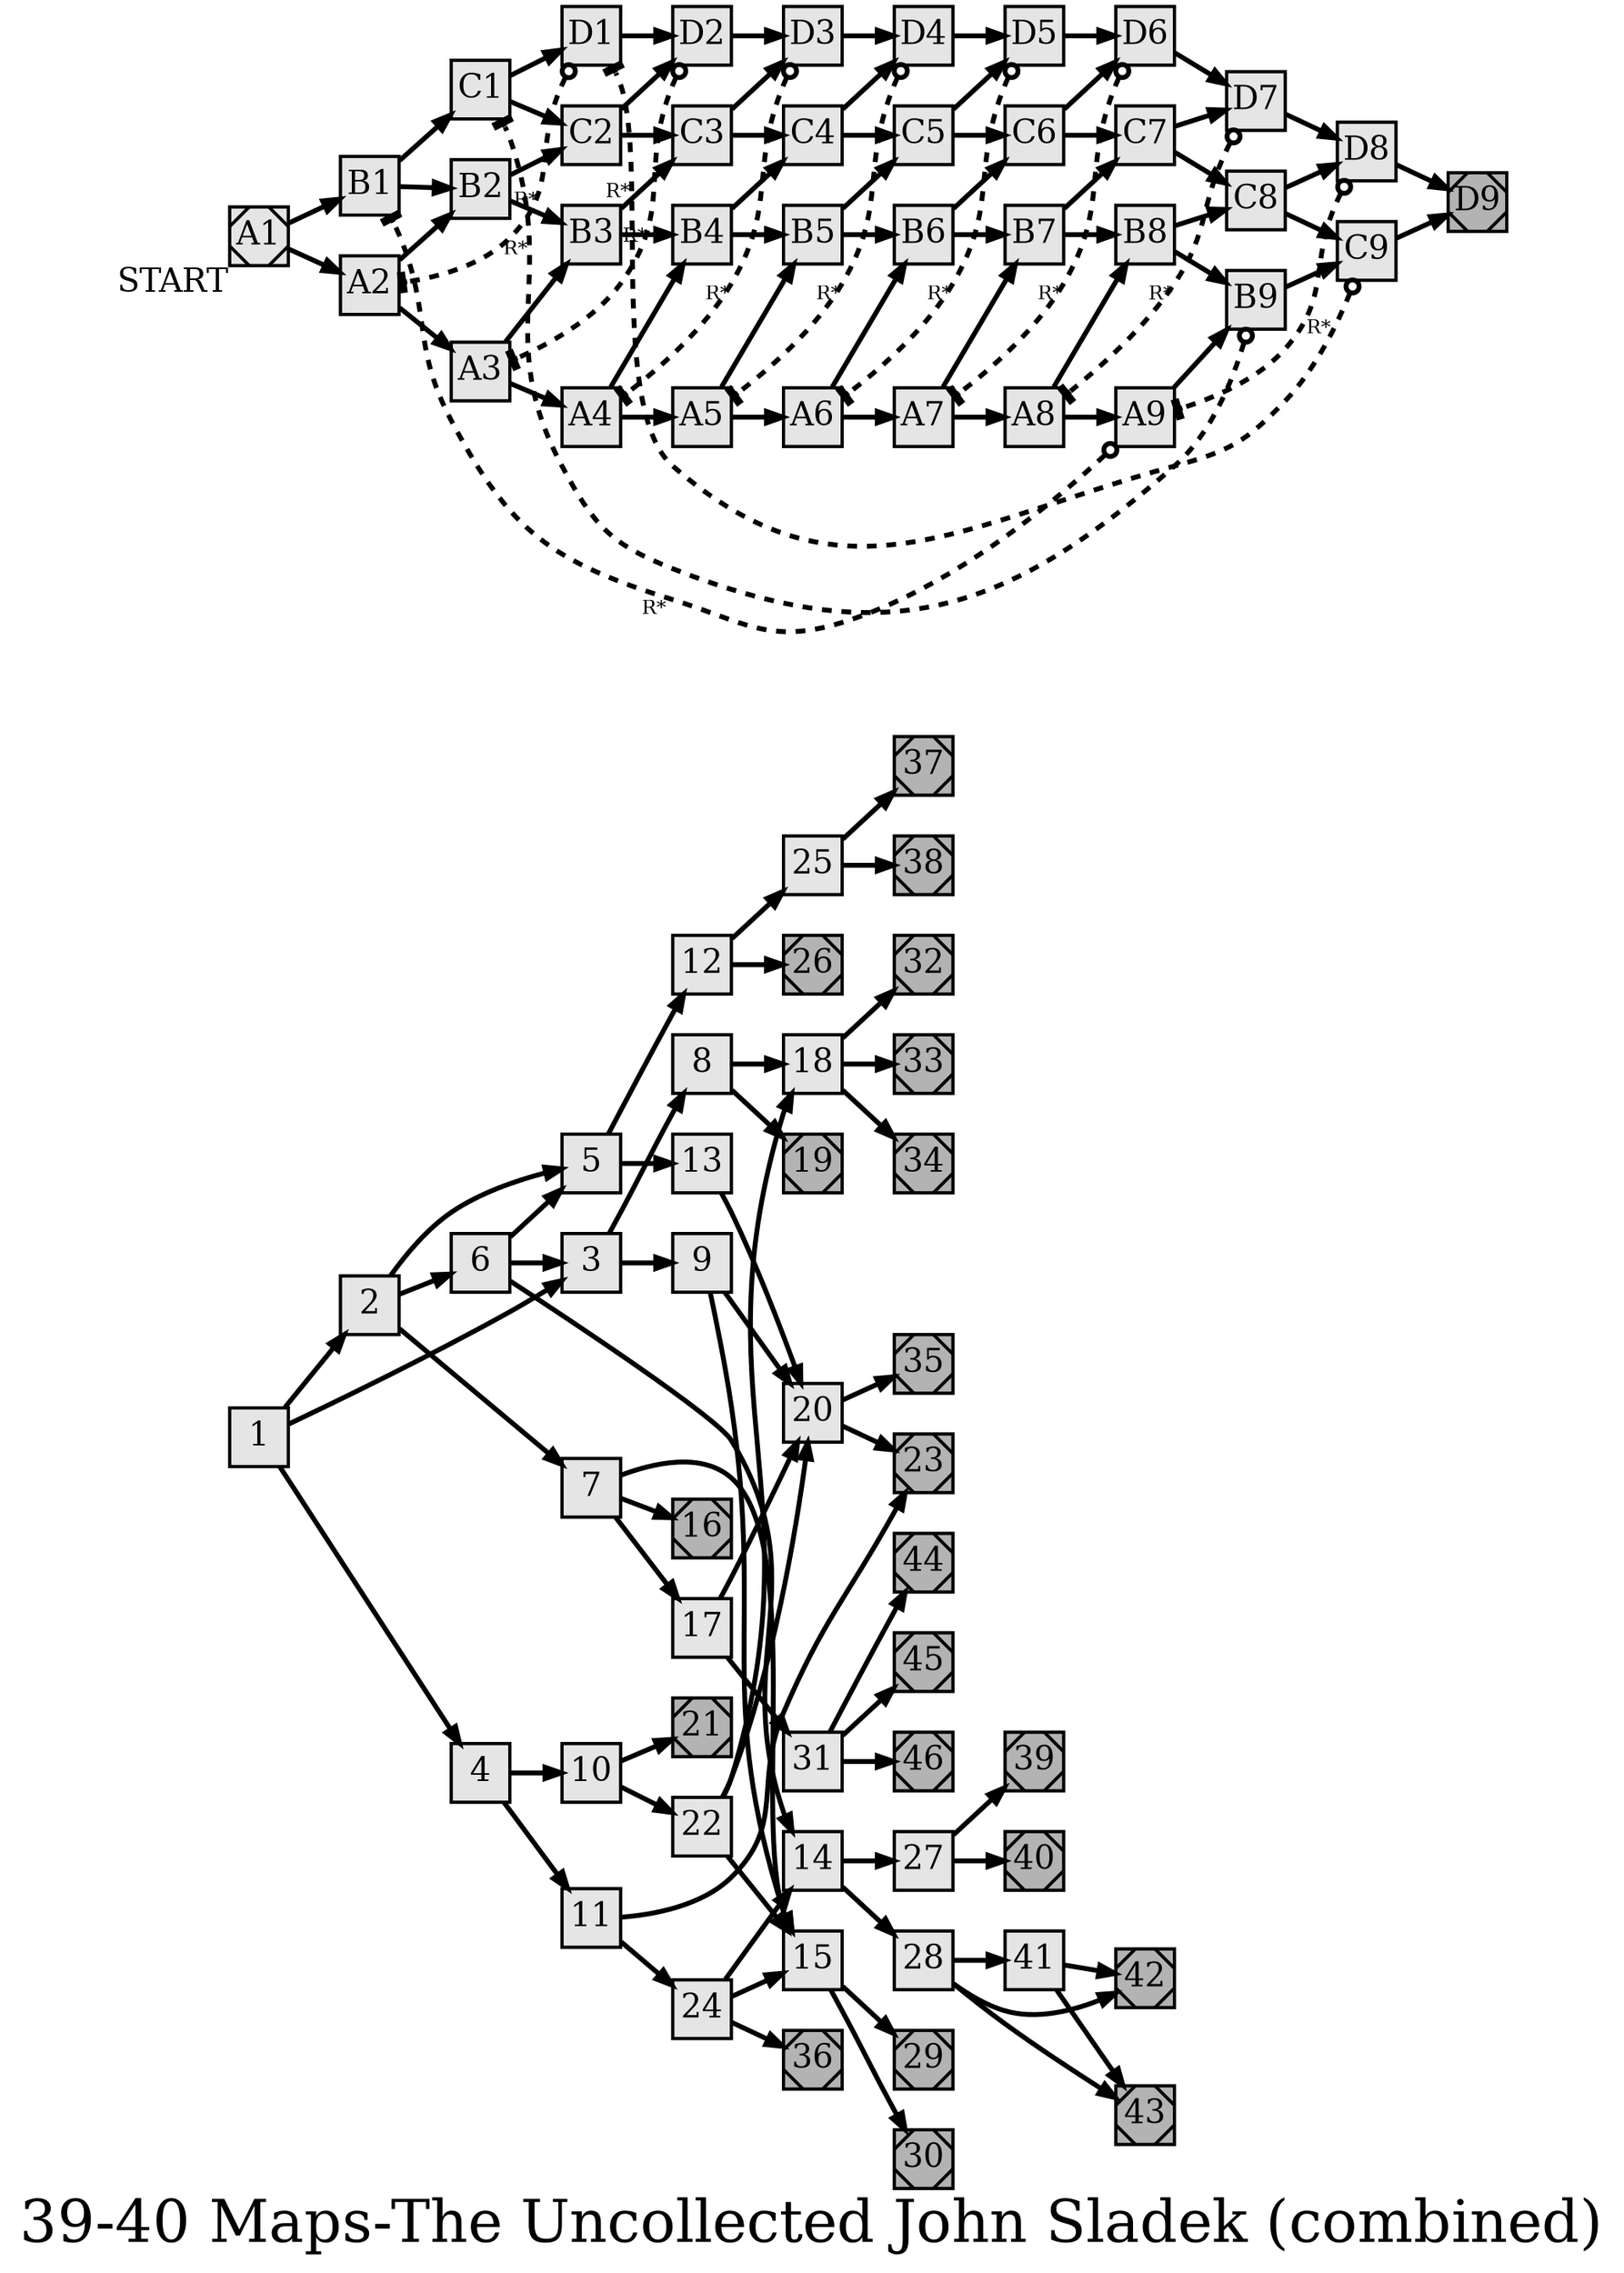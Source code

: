 digraph g{
  graph [ label="39-40 Maps-The Uncollected John Sladek (combined)" rankdir=LR, ordering=out, fontsize=36, nodesep="0.35", ranksep="0.45"];
  node  [shape=rect, penwidth=2, fontsize=20, style=filled, fillcolor=grey90, margin="0,0", labelfloat=true, regular=true, fixedsize=true];
  edge  [labelfloat=true, penwidth=3, fontsize=12];
  // ---;
  // group  : Katz;
  // id     : 39-40;
  // gbid   : 4740;
  // series : Maps-The Uncollected John Sladek;
  // title  : Maps-The Uncollected John Sladek;
  // version: combined;
  // author : John Sladek;
  // credit:;
  // - name : Jeremy Douglass;
  // role : encoder;
  // date : 2017-09-28;
  // - name : Jeremy Douglass;
  // role : editor;
  // date : 2018-04-28;
  // render:;
  // - name   : small;
  // styles : gvStyles-small.txt;
  // engine : dot;
  // comment: >;
  // From gamebooks.org: "This science fiction short story;
  // collection contains two short interactive tales, both written in the late;
  // 1960s. The first, The Lost Nose, is a previously unpublished humor piece;
  // written for the author’s then-girlfriend. The second, Alien Territory, is;
  // reprinted from issue 195 of the New Worlds science fiction magazine.";
  
  // ---;
  
  // From | To | Label;
  
  // The Lost Nose: A Programmed Book (pp3-18);
  // "There are 21 endings. A diagram of the routes is at the end of the book.";
  
  1 -> 2;
  1 -> 3;
  1 -> 4;
  2 -> 5;
  2 -> 6;
  2 -> 7;
  3 -> 8;
  3 -> 9;
  4 -> 10;
  4 -> 11;
  5 -> 12;
  5 -> 13;
  6 -> 5;
  6 -> 3;
  6 -> 14;
  7 -> 15;
  7 -> 16;
  7 -> 17;
  8 -> 18;
  8 -> 19;
  9 -> 20;
  9 -> 15;
  10 -> 21;
  10 -> 22;
  11 -> 23;
  11 -> 24;
  12 -> 25;
  12 -> 26;
  13 -> 20;
  14 -> 27;
  14 -> 28;
  15 -> 29;
  15 -> 30;
  16	[ xlabel="END", shape=Msquare, fontsize=20, fillcolor=grey70, xlabel="" ];
  17 -> 20;
  17 -> 31;
  18 -> 32;
  18 -> 33;
  18 -> 34;
  19	[ xlabel="END", shape=Msquare, fontsize=20, fillcolor=grey70, xlabel="" ];
  20 -> 35;
  20 -> 23;
  21	[ xlabel="END", shape=Msquare, fontsize=20, fillcolor=grey70, xlabel="" ];
  22 -> 20;
  22 -> 15;
  22 -> 18;
  23	[ xlabel="END", shape=Msquare, fontsize=20, fillcolor=grey70, xlabel="" ];
  24 -> 14;
  24 -> 15;
  24 -> 36;
  25 -> 37;
  25 -> 38;
  26	[ xlabel="END", shape=Msquare, fontsize=20, fillcolor=grey70, xlabel="" ];
  27 -> 39;
  27 -> 40;
  28 -> 41;
  28 -> 42;
  28 -> 43;
  29	[ xlabel="END", shape=Msquare, fontsize=20, fillcolor=grey70, xlabel="" ];
  30	[ xlabel="END", shape=Msquare, fontsize=20, fillcolor=grey70, xlabel="" ];
  31 -> 44;
  31 -> 45;
  31 -> 46;
  32	[ xlabel="END", shape=Msquare, fontsize=20, fillcolor=grey70, xlabel="" ];
  33	[ xlabel="END", shape=Msquare, fontsize=20, fillcolor=grey70, xlabel="" ];
  34	[ xlabel="END", shape=Msquare, fontsize=20, fillcolor=grey70, xlabel="" ];
  35	[ xlabel="END", shape=Msquare, fontsize=20, fillcolor=grey70, xlabel="" ];
  36	[ xlabel="END", shape=Msquare, fontsize=20, fillcolor=grey70, xlabel="" ];
  37	[ xlabel="END", shape=Msquare, fontsize=20, fillcolor=grey70, xlabel="" ];
  38	[ xlabel="END", shape=Msquare, fontsize=20, fillcolor=grey70, xlabel="" ];
  39	[ xlabel="END", shape=Msquare, fontsize=20, fillcolor=grey70, xlabel="" ];
  40	[ xlabel="END", shape=Msquare, fontsize=20, fillcolor=grey70, xlabel="" ];
  41 -> 42;
  41 -> 43;
  42	[ xlabel="END", shape=Msquare, fontsize=20, fillcolor=grey70, xlabel="" ];
  43	[ xlabel="END", shape=Msquare, fontsize=20, fillcolor=grey70, xlabel="" ];
  44	[ xlabel="END", shape=Msquare, fontsize=20, fillcolor=grey70, xlabel="" ];
  45	[ xlabel="END", shape=Msquare, fontsize=20, fillcolor=grey70, xlabel="" ];
  46	[ xlabel="END", shape=Msquare, fontsize=20, fillcolor=grey70, xlabel="" ];
  
  // Alien Territory (pp21-23);
  // p21 is a "how to read" explanation -- the work is two pages;
  // with an unusual spatial arrow system connecting a grid of small paragraphs with no lexia names -- resembles a J.Sayers comic;
  
  A1	[ xlabel="START", shape=Msquare, fontsize=20 ];
  
  // Right arrows;
  
  A1 -> B1;
  B1 -> C1;
  C1 -> D1;
  
  A2 -> B2;
  B2 -> C2;
  C2 -> D2;
  
  A3 -> B3;
  B3 -> C3;
  C3 -> D3;
  
  A4 -> B4;
  B4 -> C4;
  C4 -> D4;
  
  A5 -> B5;
  B5 -> C5;
  C5 -> D5;
  
  A6 -> B6;
  B6 -> C6;
  C6 -> D6;
  
  A7 -> B7;
  B7 -> C7;
  C7 -> D7;
  
  A8 -> B8;
  B8 -> C8;
  C8 -> D8;
  
  A9 -> B9;
  B9 -> C9;
  C9 -> D9;
  
  // Right wrap-around;
  
  D1 -> A2	[ xlabel="R*", dir=both, arrowhead=tee, arrowtail=odot, style=dashed, constraint=false, label="" ];
  D2 -> A3	[ xlabel="R*", dir=both, arrowhead=tee, arrowtail=odot, style=dashed, constraint=false, label="" ];
  D3 -> A4	[ xlabel="R*", dir=both, arrowhead=tee, arrowtail=odot, style=dashed, constraint=false, label="" ];
  D4 -> A5	[ xlabel="R*", dir=both, arrowhead=tee, arrowtail=odot, style=dashed, constraint=false, label="" ];
  D5 -> A6	[ xlabel="R*", dir=both, arrowhead=tee, arrowtail=odot, style=dashed, constraint=false, label="" ];
  D6 -> A7	[ xlabel="R*", dir=both, arrowhead=tee, arrowtail=odot, style=dashed, constraint=false, label="" ];
  D7 -> A8	[ xlabel="R*", dir=both, arrowhead=tee, arrowtail=odot, style=dashed, constraint=false, label="" ];
  D8 -> A9	[ xlabel="R*", dir=both, arrowhead=tee, arrowtail=odot, style=dashed, constraint=false, label="" ];
  
  // Down arrows;
  
  A1 -> A2;
  A2 -> A3;
  A3 -> A4;
  A4 -> A5;
  A5 -> A6;
  A6 -> A7;
  A7 -> A8;
  A8 -> A9;
  
  B1 -> B2;
  B2 -> B3;
  B3 -> B4;
  B4 -> B5;
  B5 -> B6;
  B6 -> B7;
  B7 -> B8;
  B8 -> B9;
  
  C1 -> C2;
  C2 -> C3;
  C3 -> C4;
  C4 -> C5;
  C5 -> C6;
  C6 -> C7;
  C7 -> C8;
  C8 -> C9;
  
  D1 -> D2;
  D2 -> D3;
  D3 -> D4;
  D4 -> D5;
  D5 -> D6;
  D6 -> D7;
  D7 -> D8;
  D8 -> D9;
  
  // Down wrap-around;
  
  A9 -> B1	[ xlabel="R*", dir=both, arrowhead=tee, arrowtail=odot, style=dashed, constraint=false, label="" ];
  B9 -> C1	[ xlabel="R*", dir=both, arrowhead=tee, arrowtail=odot, style=dashed, constraint=false, label="" ];
  C9 -> D1	[ xlabel="R*", dir=both, arrowhead=tee, arrowtail=odot, style=dashed, constraint=false, label="" ];
  
  D9	[ xlabel="END", shape=Msquare, fontsize=20, fillcolor=grey70, xlabel="" ];
}

